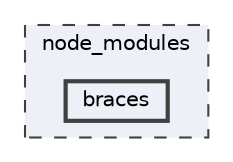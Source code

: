 digraph "node_modules/braces"
{
 // LATEX_PDF_SIZE
  bgcolor="transparent";
  edge [fontname=Helvetica,fontsize=10,labelfontname=Helvetica,labelfontsize=10];
  node [fontname=Helvetica,fontsize=10,shape=box,height=0.2,width=0.4];
  compound=true
  subgraph clusterdir_acd06b18086a0dd2ae699b1e0b775be8 {
    graph [ bgcolor="#edf0f7", pencolor="grey25", label="node_modules", fontname=Helvetica,fontsize=10 style="filled,dashed", URL="dir_acd06b18086a0dd2ae699b1e0b775be8.html",tooltip=""]
  dir_40989cba80abdc555aefe0e4b70b8e5c [label="braces", fillcolor="#edf0f7", color="grey25", style="filled,bold", URL="dir_40989cba80abdc555aefe0e4b70b8e5c.html",tooltip=""];
  }
}
